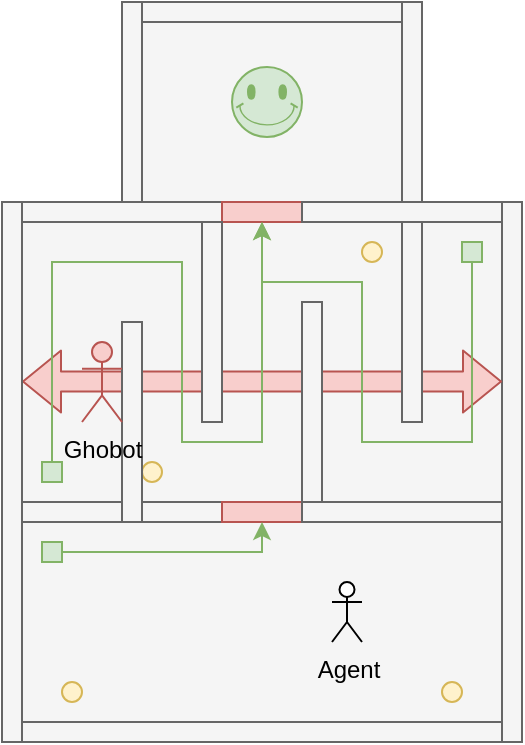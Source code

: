 <mxfile version="14.6.13" type="device"><diagram id="zc9C-aSThg_ttoMLBirs" name="Page-1"><mxGraphModel dx="517" dy="384" grid="1" gridSize="10" guides="1" tooltips="1" connect="1" arrows="1" fold="1" page="1" pageScale="1" pageWidth="850" pageHeight="1100" math="0" shadow="0"><root><mxCell id="0"/><mxCell id="1" parent="0"/><mxCell id="YaYIIrm5y7Xm0FKt7ZTs-32" value="" style="rounded=0;whiteSpace=wrap;html=1;fillColor=#f5f5f5;strokeColor=#666666;fontColor=#333333;" vertex="1" parent="1"><mxGeometry x="240" y="240" width="240" height="250" as="geometry"/></mxCell><mxCell id="YaYIIrm5y7Xm0FKt7ZTs-31" value="" style="rounded=0;whiteSpace=wrap;html=1;fillColor=#f5f5f5;strokeColor=#666666;fontColor=#333333;" vertex="1" parent="1"><mxGeometry x="290" y="130" width="150" height="110" as="geometry"/></mxCell><mxCell id="YaYIIrm5y7Xm0FKt7ZTs-1" value="" style="rounded=0;whiteSpace=wrap;html=1;fillColor=#f5f5f5;strokeColor=#666666;fontColor=#333333;" vertex="1" parent="1"><mxGeometry x="240" y="380" width="100" height="10" as="geometry"/></mxCell><mxCell id="YaYIIrm5y7Xm0FKt7ZTs-2" value="" style="rounded=0;whiteSpace=wrap;html=1;fillColor=#f8cecc;strokeColor=#b85450;" vertex="1" parent="1"><mxGeometry x="340" y="380" width="40" height="10" as="geometry"/></mxCell><mxCell id="YaYIIrm5y7Xm0FKt7ZTs-3" value="Agent" style="shape=umlActor;verticalLabelPosition=bottom;verticalAlign=top;html=1;outlineConnect=0;" vertex="1" parent="1"><mxGeometry x="395" y="420" width="15" height="30" as="geometry"/></mxCell><mxCell id="YaYIIrm5y7Xm0FKt7ZTs-6" value="" style="ellipse;whiteSpace=wrap;html=1;fillColor=#fff2cc;strokeColor=#d6b656;" vertex="1" parent="1"><mxGeometry x="450" y="470" width="10" height="10" as="geometry"/></mxCell><mxCell id="YaYIIrm5y7Xm0FKt7ZTs-8" style="edgeStyle=orthogonalEdgeStyle;rounded=0;orthogonalLoop=1;jettySize=auto;html=1;exitX=1;exitY=0.5;exitDx=0;exitDy=0;entryX=0.5;entryY=1;entryDx=0;entryDy=0;fillColor=#d5e8d4;strokeColor=#82b366;" edge="1" parent="1" source="YaYIIrm5y7Xm0FKt7ZTs-7" target="YaYIIrm5y7Xm0FKt7ZTs-2"><mxGeometry relative="1" as="geometry"><Array as="points"><mxPoint x="360" y="405"/></Array></mxGeometry></mxCell><mxCell id="YaYIIrm5y7Xm0FKt7ZTs-7" value="" style="whiteSpace=wrap;html=1;aspect=fixed;fillColor=#d5e8d4;strokeColor=#82b366;" vertex="1" parent="1"><mxGeometry x="250" y="400" width="10" height="10" as="geometry"/></mxCell><mxCell id="YaYIIrm5y7Xm0FKt7ZTs-9" value="" style="rounded=0;whiteSpace=wrap;html=1;fillColor=#f5f5f5;strokeColor=#666666;fontColor=#333333;" vertex="1" parent="1"><mxGeometry x="240" y="230" width="100" height="10" as="geometry"/></mxCell><mxCell id="YaYIIrm5y7Xm0FKt7ZTs-10" value="" style="rounded=0;whiteSpace=wrap;html=1;fillColor=#f8cecc;strokeColor=#b85450;" vertex="1" parent="1"><mxGeometry x="340" y="230" width="40" height="10" as="geometry"/></mxCell><mxCell id="YaYIIrm5y7Xm0FKt7ZTs-11" value="" style="rounded=0;whiteSpace=wrap;html=1;fillColor=#f5f5f5;strokeColor=#666666;fontColor=#333333;" vertex="1" parent="1"><mxGeometry x="380" y="380" width="100" height="10" as="geometry"/></mxCell><mxCell id="YaYIIrm5y7Xm0FKt7ZTs-12" value="" style="ellipse;whiteSpace=wrap;html=1;fillColor=#fff2cc;strokeColor=#d6b656;" vertex="1" parent="1"><mxGeometry x="260" y="470" width="10" height="10" as="geometry"/></mxCell><mxCell id="YaYIIrm5y7Xm0FKt7ZTs-13" value="" style="rounded=0;whiteSpace=wrap;html=1;fillColor=#f5f5f5;strokeColor=#666666;fontColor=#333333;" vertex="1" parent="1"><mxGeometry x="240" y="490" width="240" height="10" as="geometry"/></mxCell><mxCell id="YaYIIrm5y7Xm0FKt7ZTs-15" value="" style="rounded=0;whiteSpace=wrap;html=1;fillColor=#f5f5f5;strokeColor=#666666;fontColor=#333333;" vertex="1" parent="1"><mxGeometry x="480" y="230" width="10" height="270" as="geometry"/></mxCell><mxCell id="YaYIIrm5y7Xm0FKt7ZTs-16" value="" style="rounded=0;whiteSpace=wrap;html=1;fillColor=#f5f5f5;strokeColor=#666666;fontColor=#333333;" vertex="1" parent="1"><mxGeometry x="380" y="230" width="100" height="10" as="geometry"/></mxCell><mxCell id="YaYIIrm5y7Xm0FKt7ZTs-17" value="" style="rounded=0;whiteSpace=wrap;html=1;fillColor=#f5f5f5;strokeColor=#666666;fontColor=#333333;" vertex="1" parent="1"><mxGeometry x="290" y="130" width="10" height="100" as="geometry"/></mxCell><mxCell id="YaYIIrm5y7Xm0FKt7ZTs-21" value="" style="rounded=0;whiteSpace=wrap;html=1;fillColor=#f5f5f5;strokeColor=#666666;fontColor=#333333;" vertex="1" parent="1"><mxGeometry x="430" y="130" width="10" height="100" as="geometry"/></mxCell><mxCell id="YaYIIrm5y7Xm0FKt7ZTs-22" value="" style="whiteSpace=wrap;html=1;aspect=fixed;fillColor=#d5e8d4;strokeColor=#82b366;" vertex="1" parent="1"><mxGeometry x="250" y="360" width="10" height="10" as="geometry"/></mxCell><mxCell id="YaYIIrm5y7Xm0FKt7ZTs-23" value="" style="whiteSpace=wrap;html=1;aspect=fixed;fillColor=#d5e8d4;strokeColor=#82b366;" vertex="1" parent="1"><mxGeometry x="460" y="250" width="10" height="10" as="geometry"/></mxCell><mxCell id="YaYIIrm5y7Xm0FKt7ZTs-24" value="" style="ellipse;whiteSpace=wrap;html=1;fillColor=#fff2cc;strokeColor=#d6b656;" vertex="1" parent="1"><mxGeometry x="300" y="360" width="10" height="10" as="geometry"/></mxCell><mxCell id="YaYIIrm5y7Xm0FKt7ZTs-25" value="" style="ellipse;whiteSpace=wrap;html=1;fillColor=#fff2cc;strokeColor=#d6b656;" vertex="1" parent="1"><mxGeometry x="410" y="250" width="10" height="10" as="geometry"/></mxCell><mxCell id="YaYIIrm5y7Xm0FKt7ZTs-29" value="" style="rounded=0;whiteSpace=wrap;html=1;fillColor=#f5f5f5;strokeColor=#666666;fontColor=#333333;" vertex="1" parent="1"><mxGeometry x="300" y="130" width="130" height="10" as="geometry"/></mxCell><mxCell id="YaYIIrm5y7Xm0FKt7ZTs-37" value="" style="shape=flexArrow;endArrow=classic;startArrow=classic;html=1;fillColor=#f8cecc;strokeColor=#b85450;" edge="1" parent="1"><mxGeometry width="100" height="100" relative="1" as="geometry"><mxPoint x="240" y="319.76" as="sourcePoint"/><mxPoint x="480" y="319.76" as="targetPoint"/></mxGeometry></mxCell><mxCell id="YaYIIrm5y7Xm0FKt7ZTs-27" value="" style="rounded=0;whiteSpace=wrap;html=1;fillColor=#f5f5f5;strokeColor=#666666;fontColor=#333333;" vertex="1" parent="1"><mxGeometry x="290" y="290" width="10" height="100" as="geometry"/></mxCell><mxCell id="YaYIIrm5y7Xm0FKt7ZTs-19" value="" style="rounded=0;whiteSpace=wrap;html=1;fillColor=#f5f5f5;strokeColor=#666666;fontColor=#333333;" vertex="1" parent="1"><mxGeometry x="380" y="280" width="10" height="100" as="geometry"/></mxCell><mxCell id="YaYIIrm5y7Xm0FKt7ZTs-18" value="" style="rounded=0;whiteSpace=wrap;html=1;fillColor=#f5f5f5;strokeColor=#666666;fontColor=#333333;" vertex="1" parent="1"><mxGeometry x="330" y="240" width="10" height="100" as="geometry"/></mxCell><mxCell id="YaYIIrm5y7Xm0FKt7ZTs-33" style="edgeStyle=orthogonalEdgeStyle;rounded=0;orthogonalLoop=1;jettySize=auto;html=1;entryX=0.5;entryY=0;entryDx=0;entryDy=0;fillColor=#d5e8d4;strokeColor=#82b366;" edge="1" parent="1" source="YaYIIrm5y7Xm0FKt7ZTs-22" target="YaYIIrm5y7Xm0FKt7ZTs-32"><mxGeometry relative="1" as="geometry"><Array as="points"><mxPoint x="255" y="260"/><mxPoint x="320" y="260"/><mxPoint x="320" y="350"/><mxPoint x="360" y="350"/></Array></mxGeometry></mxCell><mxCell id="YaYIIrm5y7Xm0FKt7ZTs-34" style="edgeStyle=orthogonalEdgeStyle;rounded=0;orthogonalLoop=1;jettySize=auto;html=1;entryX=0.5;entryY=0;entryDx=0;entryDy=0;fillColor=#d5e8d4;strokeColor=#82b366;" edge="1" parent="1" source="YaYIIrm5y7Xm0FKt7ZTs-23" target="YaYIIrm5y7Xm0FKt7ZTs-32"><mxGeometry relative="1" as="geometry"><Array as="points"><mxPoint x="465" y="350"/><mxPoint x="410" y="350"/><mxPoint x="410" y="270"/><mxPoint x="360" y="270"/></Array></mxGeometry></mxCell><mxCell id="YaYIIrm5y7Xm0FKt7ZTs-14" value="" style="rounded=0;whiteSpace=wrap;html=1;fillColor=#f5f5f5;strokeColor=#666666;fontColor=#333333;" vertex="1" parent="1"><mxGeometry x="230" y="230" width="10" height="270" as="geometry"/></mxCell><mxCell id="YaYIIrm5y7Xm0FKt7ZTs-28" value="" style="rounded=0;whiteSpace=wrap;html=1;fillColor=#f5f5f5;strokeColor=#666666;fontColor=#333333;" vertex="1" parent="1"><mxGeometry x="430" y="240" width="10" height="100" as="geometry"/></mxCell><mxCell id="YaYIIrm5y7Xm0FKt7ZTs-36" value="Ghobot" style="shape=umlActor;verticalLabelPosition=bottom;verticalAlign=top;html=1;outlineConnect=0;fillColor=#f8cecc;strokeColor=#b85450;" vertex="1" parent="1"><mxGeometry x="270" y="300" width="20" height="40" as="geometry"/></mxCell><mxCell id="YaYIIrm5y7Xm0FKt7ZTs-38" value="" style="verticalLabelPosition=bottom;verticalAlign=top;html=1;shape=mxgraph.basic.smiley;fillColor=#d5e8d4;strokeColor=#82b366;" vertex="1" parent="1"><mxGeometry x="345" y="162.5" width="35" height="35" as="geometry"/></mxCell></root></mxGraphModel></diagram></mxfile>